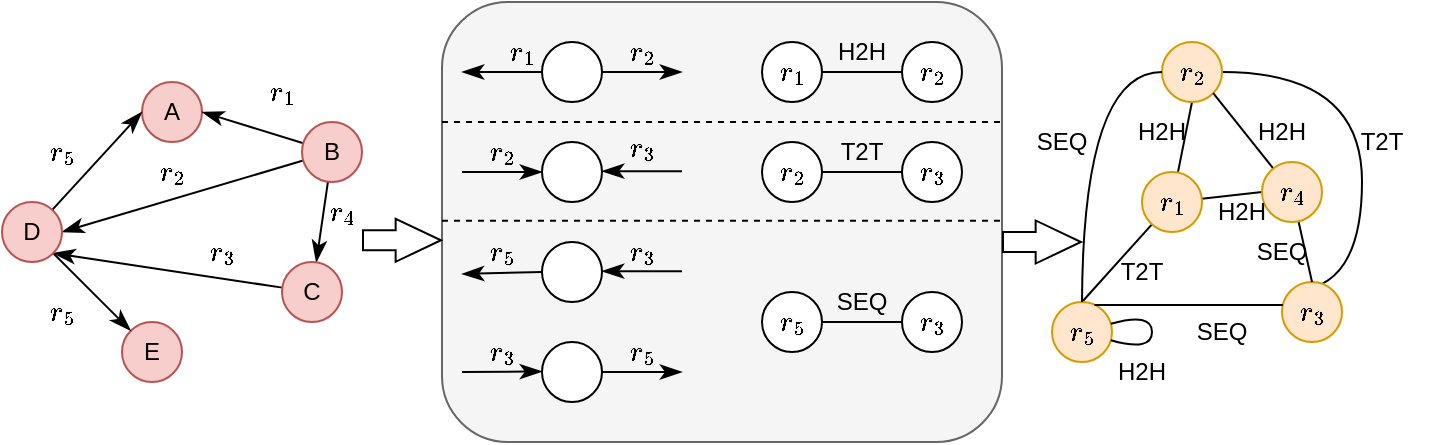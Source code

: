 <mxfile version="26.2.4">
  <diagram name="第 1 页" id="AyyLHQCJ35BeyhHwehsR">
    <mxGraphModel dx="1379" dy="1456" grid="1" gridSize="10" guides="1" tooltips="1" connect="1" arrows="1" fold="1" page="0" pageScale="1" pageWidth="827" pageHeight="1169" math="1" shadow="0">
      <root>
        <mxCell id="0" />
        <mxCell id="1" parent="0" />
        <mxCell id="AXdwlv0kfo9XUWebcFwi-90" value="" style="rounded=1;whiteSpace=wrap;html=1;fontFamily=Helvetica;fontSize=12;fontColor=#333333;labelBackgroundColor=default;fillColor=#f5f5f5;strokeColor=#666666;" vertex="1" parent="1">
          <mxGeometry x="120" y="-740" width="280" height="220" as="geometry" />
        </mxCell>
        <mxCell id="AXdwlv0kfo9XUWebcFwi-1" value="A" style="ellipse;whiteSpace=wrap;html=1;aspect=fixed;fillColor=#f8cecc;strokeColor=#b85450;" vertex="1" parent="1">
          <mxGeometry x="-30" y="-700" width="30" height="30" as="geometry" />
        </mxCell>
        <mxCell id="AXdwlv0kfo9XUWebcFwi-6" style="edgeStyle=none;curved=1;rounded=0;orthogonalLoop=1;jettySize=auto;html=1;entryX=1;entryY=0.5;entryDx=0;entryDy=0;fontSize=12;startSize=8;endSize=8;endArrow=classicThin;endFill=1;" edge="1" parent="1" source="AXdwlv0kfo9XUWebcFwi-2" target="AXdwlv0kfo9XUWebcFwi-1">
          <mxGeometry relative="1" as="geometry" />
        </mxCell>
        <mxCell id="AXdwlv0kfo9XUWebcFwi-8" style="edgeStyle=none;shape=connector;curved=1;rounded=0;orthogonalLoop=1;jettySize=auto;html=1;entryX=1;entryY=0.5;entryDx=0;entryDy=0;strokeColor=default;align=center;verticalAlign=middle;fontFamily=Helvetica;fontSize=12;fontColor=default;labelBackgroundColor=default;startSize=8;endArrow=classicThin;endFill=1;endSize=8;" edge="1" parent="1" source="AXdwlv0kfo9XUWebcFwi-2" target="AXdwlv0kfo9XUWebcFwi-5">
          <mxGeometry relative="1" as="geometry" />
        </mxCell>
        <mxCell id="AXdwlv0kfo9XUWebcFwi-10" style="edgeStyle=none;shape=connector;curved=1;rounded=0;orthogonalLoop=1;jettySize=auto;html=1;strokeColor=default;align=center;verticalAlign=middle;fontFamily=Helvetica;fontSize=12;fontColor=default;labelBackgroundColor=default;startSize=8;endArrow=classicThin;endFill=1;endSize=8;" edge="1" parent="1" source="AXdwlv0kfo9XUWebcFwi-2" target="AXdwlv0kfo9XUWebcFwi-3">
          <mxGeometry relative="1" as="geometry" />
        </mxCell>
        <mxCell id="AXdwlv0kfo9XUWebcFwi-2" value="B" style="ellipse;whiteSpace=wrap;html=1;aspect=fixed;fillColor=#f8cecc;strokeColor=#b85450;" vertex="1" parent="1">
          <mxGeometry x="50" y="-680" width="30" height="30" as="geometry" />
        </mxCell>
        <mxCell id="AXdwlv0kfo9XUWebcFwi-9" style="edgeStyle=none;shape=connector;curved=1;rounded=0;orthogonalLoop=1;jettySize=auto;html=1;entryX=1;entryY=1;entryDx=0;entryDy=0;strokeColor=default;align=center;verticalAlign=middle;fontFamily=Helvetica;fontSize=12;fontColor=default;labelBackgroundColor=default;startSize=8;endArrow=classicThin;endFill=1;endSize=8;" edge="1" parent="1" source="AXdwlv0kfo9XUWebcFwi-3" target="AXdwlv0kfo9XUWebcFwi-5">
          <mxGeometry relative="1" as="geometry" />
        </mxCell>
        <mxCell id="AXdwlv0kfo9XUWebcFwi-3" value="C" style="ellipse;whiteSpace=wrap;html=1;aspect=fixed;fillColor=#f8cecc;strokeColor=#b85450;" vertex="1" parent="1">
          <mxGeometry x="40" y="-610" width="30" height="30" as="geometry" />
        </mxCell>
        <mxCell id="AXdwlv0kfo9XUWebcFwi-4" value="E" style="ellipse;whiteSpace=wrap;html=1;aspect=fixed;fillColor=#f8cecc;strokeColor=#b85450;" vertex="1" parent="1">
          <mxGeometry x="-40" y="-580" width="30" height="30" as="geometry" />
        </mxCell>
        <mxCell id="AXdwlv0kfo9XUWebcFwi-7" style="edgeStyle=none;shape=connector;curved=1;rounded=0;orthogonalLoop=1;jettySize=auto;html=1;entryX=0;entryY=0.5;entryDx=0;entryDy=0;strokeColor=default;align=center;verticalAlign=middle;fontFamily=Helvetica;fontSize=12;fontColor=default;labelBackgroundColor=default;startSize=8;endArrow=classicThin;endFill=1;endSize=8;" edge="1" parent="1" source="AXdwlv0kfo9XUWebcFwi-5" target="AXdwlv0kfo9XUWebcFwi-1">
          <mxGeometry relative="1" as="geometry" />
        </mxCell>
        <mxCell id="AXdwlv0kfo9XUWebcFwi-11" style="edgeStyle=none;shape=connector;curved=1;rounded=0;orthogonalLoop=1;jettySize=auto;html=1;entryX=0;entryY=0;entryDx=0;entryDy=0;strokeColor=default;align=center;verticalAlign=middle;fontFamily=Helvetica;fontSize=12;fontColor=default;labelBackgroundColor=default;startSize=8;endArrow=classicThin;endFill=1;endSize=8;" edge="1" parent="1" source="AXdwlv0kfo9XUWebcFwi-5" target="AXdwlv0kfo9XUWebcFwi-4">
          <mxGeometry relative="1" as="geometry" />
        </mxCell>
        <mxCell id="AXdwlv0kfo9XUWebcFwi-5" value="D" style="ellipse;whiteSpace=wrap;html=1;aspect=fixed;fillColor=#f8cecc;strokeColor=#b85450;" vertex="1" parent="1">
          <mxGeometry x="-100" y="-640" width="30" height="30" as="geometry" />
        </mxCell>
        <mxCell id="AXdwlv0kfo9XUWebcFwi-13" value="$$r_1$$" style="text;html=1;align=center;verticalAlign=middle;whiteSpace=wrap;rounded=0;fontFamily=Helvetica;fontSize=12;fontColor=default;labelBackgroundColor=none;" vertex="1" parent="1">
          <mxGeometry x="10" y="-710" width="60" height="30" as="geometry" />
        </mxCell>
        <mxCell id="AXdwlv0kfo9XUWebcFwi-14" value="$$r_2$$" style="text;html=1;align=center;verticalAlign=middle;whiteSpace=wrap;rounded=0;fontFamily=Helvetica;fontSize=12;fontColor=default;labelBackgroundColor=none;" vertex="1" parent="1">
          <mxGeometry x="-45" y="-670" width="60" height="30" as="geometry" />
        </mxCell>
        <mxCell id="AXdwlv0kfo9XUWebcFwi-15" value="$$r_3$$" style="text;html=1;align=center;verticalAlign=middle;whiteSpace=wrap;rounded=0;fontFamily=Helvetica;fontSize=12;fontColor=default;labelBackgroundColor=none;" vertex="1" parent="1">
          <mxGeometry x="-20" y="-630" width="60" height="30" as="geometry" />
        </mxCell>
        <mxCell id="AXdwlv0kfo9XUWebcFwi-16" value="$$r_5$$" style="text;html=1;align=center;verticalAlign=middle;whiteSpace=wrap;rounded=0;fontFamily=Helvetica;fontSize=12;fontColor=default;labelBackgroundColor=none;" vertex="1" parent="1">
          <mxGeometry x="-100" y="-680" width="60" height="30" as="geometry" />
        </mxCell>
        <mxCell id="AXdwlv0kfo9XUWebcFwi-17" value="$$r_5$$" style="text;html=1;align=center;verticalAlign=middle;whiteSpace=wrap;rounded=0;fontFamily=Helvetica;fontSize=12;fontColor=default;labelBackgroundColor=none;" vertex="1" parent="1">
          <mxGeometry x="-100" y="-600" width="60" height="30" as="geometry" />
        </mxCell>
        <mxCell id="AXdwlv0kfo9XUWebcFwi-19" style="edgeStyle=none;shape=connector;curved=1;rounded=0;orthogonalLoop=1;jettySize=auto;html=1;strokeColor=default;align=center;verticalAlign=middle;fontFamily=Helvetica;fontSize=12;fontColor=default;labelBackgroundColor=default;startSize=8;endArrow=classicThin;endFill=1;endSize=8;" edge="1" parent="1" source="AXdwlv0kfo9XUWebcFwi-18">
          <mxGeometry relative="1" as="geometry">
            <mxPoint x="130" y="-705" as="targetPoint" />
          </mxGeometry>
        </mxCell>
        <mxCell id="AXdwlv0kfo9XUWebcFwi-20" style="edgeStyle=none;shape=connector;curved=1;rounded=0;orthogonalLoop=1;jettySize=auto;html=1;strokeColor=default;align=center;verticalAlign=middle;fontFamily=Helvetica;fontSize=12;fontColor=default;labelBackgroundColor=default;startSize=8;endArrow=classicThin;endFill=1;endSize=8;" edge="1" parent="1" source="AXdwlv0kfo9XUWebcFwi-18">
          <mxGeometry relative="1" as="geometry">
            <mxPoint x="240" y="-705" as="targetPoint" />
          </mxGeometry>
        </mxCell>
        <mxCell id="AXdwlv0kfo9XUWebcFwi-18" value="" style="ellipse;whiteSpace=wrap;html=1;aspect=fixed;fontFamily=Helvetica;fontSize=12;fontColor=default;labelBackgroundColor=default;" vertex="1" parent="1">
          <mxGeometry x="170" y="-720" width="30" height="30" as="geometry" />
        </mxCell>
        <mxCell id="AXdwlv0kfo9XUWebcFwi-21" value="$$r_1$$" style="text;html=1;align=center;verticalAlign=middle;whiteSpace=wrap;rounded=0;fontFamily=Helvetica;fontSize=12;fontColor=default;labelBackgroundColor=none;" vertex="1" parent="1">
          <mxGeometry x="130" y="-730" width="60" height="30" as="geometry" />
        </mxCell>
        <mxCell id="AXdwlv0kfo9XUWebcFwi-22" value="$$r_2$$" style="text;html=1;align=center;verticalAlign=middle;whiteSpace=wrap;rounded=0;fontFamily=Helvetica;fontSize=12;fontColor=default;labelBackgroundColor=none;" vertex="1" parent="1">
          <mxGeometry x="190" y="-730" width="60" height="30" as="geometry" />
        </mxCell>
        <mxCell id="AXdwlv0kfo9XUWebcFwi-24" style="edgeStyle=none;shape=connector;curved=1;rounded=0;orthogonalLoop=1;jettySize=auto;html=1;strokeColor=default;align=center;verticalAlign=middle;fontFamily=Helvetica;fontSize=12;fontColor=default;labelBackgroundColor=default;startSize=8;endArrow=classicThin;endFill=1;endSize=8;" edge="1" parent="1">
          <mxGeometry relative="1" as="geometry">
            <mxPoint x="200" y="-655.43" as="targetPoint" />
            <mxPoint x="240" y="-655.43" as="sourcePoint" />
          </mxGeometry>
        </mxCell>
        <mxCell id="AXdwlv0kfo9XUWebcFwi-25" value="" style="ellipse;whiteSpace=wrap;html=1;aspect=fixed;fontFamily=Helvetica;fontSize=12;fontColor=default;labelBackgroundColor=default;" vertex="1" parent="1">
          <mxGeometry x="170" y="-670" width="30" height="30" as="geometry" />
        </mxCell>
        <mxCell id="AXdwlv0kfo9XUWebcFwi-26" value="$$r_2$$" style="text;html=1;align=center;verticalAlign=middle;whiteSpace=wrap;rounded=0;fontFamily=Helvetica;fontSize=12;fontColor=default;labelBackgroundColor=none;" vertex="1" parent="1">
          <mxGeometry x="120" y="-680" width="60" height="30" as="geometry" />
        </mxCell>
        <mxCell id="AXdwlv0kfo9XUWebcFwi-27" value="$$r_3$$" style="text;html=1;align=center;verticalAlign=middle;whiteSpace=wrap;rounded=0;fontFamily=Helvetica;fontSize=12;fontColor=default;labelBackgroundColor=none;" vertex="1" parent="1">
          <mxGeometry x="190" y="-680" width="60" height="25" as="geometry" />
        </mxCell>
        <mxCell id="AXdwlv0kfo9XUWebcFwi-28" style="edgeStyle=none;shape=connector;curved=1;rounded=0;orthogonalLoop=1;jettySize=auto;html=1;strokeColor=default;align=center;verticalAlign=middle;fontFamily=Helvetica;fontSize=12;fontColor=default;labelBackgroundColor=default;startSize=8;endArrow=classicThin;endFill=1;endSize=8;entryX=0;entryY=0.5;entryDx=0;entryDy=0;" edge="1" parent="1" target="AXdwlv0kfo9XUWebcFwi-25">
          <mxGeometry relative="1" as="geometry">
            <mxPoint x="80" y="-620" as="targetPoint" />
            <mxPoint x="130" y="-655" as="sourcePoint" />
          </mxGeometry>
        </mxCell>
        <mxCell id="AXdwlv0kfo9XUWebcFwi-29" style="edgeStyle=none;shape=connector;curved=1;rounded=0;orthogonalLoop=1;jettySize=auto;html=1;strokeColor=default;align=center;verticalAlign=middle;fontFamily=Helvetica;fontSize=12;fontColor=default;labelBackgroundColor=default;startSize=8;endArrow=classicThin;endFill=1;endSize=8;" edge="1" parent="1">
          <mxGeometry relative="1" as="geometry">
            <mxPoint x="200" y="-605.43" as="targetPoint" />
            <mxPoint x="240" y="-605.43" as="sourcePoint" />
          </mxGeometry>
        </mxCell>
        <mxCell id="AXdwlv0kfo9XUWebcFwi-30" value="" style="ellipse;whiteSpace=wrap;html=1;aspect=fixed;fontFamily=Helvetica;fontSize=12;fontColor=default;labelBackgroundColor=default;" vertex="1" parent="1">
          <mxGeometry x="170" y="-620" width="30" height="30" as="geometry" />
        </mxCell>
        <mxCell id="AXdwlv0kfo9XUWebcFwi-31" value="$$r_5$$" style="text;html=1;align=center;verticalAlign=middle;whiteSpace=wrap;rounded=0;fontFamily=Helvetica;fontSize=12;fontColor=default;labelBackgroundColor=none;" vertex="1" parent="1">
          <mxGeometry x="120" y="-630" width="60" height="30" as="geometry" />
        </mxCell>
        <mxCell id="AXdwlv0kfo9XUWebcFwi-32" value="$$r_3$$" style="text;html=1;align=center;verticalAlign=middle;whiteSpace=wrap;rounded=0;fontFamily=Helvetica;fontSize=12;fontColor=default;labelBackgroundColor=none;" vertex="1" parent="1">
          <mxGeometry x="190" y="-630" width="60" height="30" as="geometry" />
        </mxCell>
        <mxCell id="AXdwlv0kfo9XUWebcFwi-33" style="edgeStyle=none;shape=connector;curved=1;rounded=0;orthogonalLoop=1;jettySize=auto;html=1;strokeColor=default;align=center;verticalAlign=middle;fontFamily=Helvetica;fontSize=12;fontColor=default;labelBackgroundColor=default;startSize=8;endArrow=classicThin;endFill=1;endSize=8;exitX=0;exitY=0.5;exitDx=0;exitDy=0;" edge="1" parent="1" source="AXdwlv0kfo9XUWebcFwi-30">
          <mxGeometry relative="1" as="geometry">
            <mxPoint x="130" y="-604" as="targetPoint" />
            <mxPoint x="180" y="-580" as="sourcePoint" />
          </mxGeometry>
        </mxCell>
        <mxCell id="AXdwlv0kfo9XUWebcFwi-34" style="edgeStyle=none;shape=connector;curved=1;rounded=0;orthogonalLoop=1;jettySize=auto;html=1;strokeColor=default;align=center;verticalAlign=middle;fontFamily=Helvetica;fontSize=12;fontColor=default;labelBackgroundColor=default;startSize=8;endArrow=classicThin;endFill=1;endSize=8;exitX=1;exitY=0.5;exitDx=0;exitDy=0;" edge="1" parent="1" source="AXdwlv0kfo9XUWebcFwi-35">
          <mxGeometry relative="1" as="geometry">
            <mxPoint x="240" y="-555" as="targetPoint" />
            <mxPoint x="300" y="-555.43" as="sourcePoint" />
          </mxGeometry>
        </mxCell>
        <mxCell id="AXdwlv0kfo9XUWebcFwi-35" value="" style="ellipse;whiteSpace=wrap;html=1;aspect=fixed;fontFamily=Helvetica;fontSize=12;fontColor=default;labelBackgroundColor=default;" vertex="1" parent="1">
          <mxGeometry x="170" y="-570" width="30" height="30" as="geometry" />
        </mxCell>
        <mxCell id="AXdwlv0kfo9XUWebcFwi-36" value="$$r_3$$" style="text;html=1;align=center;verticalAlign=middle;whiteSpace=wrap;rounded=0;fontFamily=Helvetica;fontSize=12;fontColor=default;labelBackgroundColor=none;" vertex="1" parent="1">
          <mxGeometry x="120" y="-580" width="60" height="30" as="geometry" />
        </mxCell>
        <mxCell id="AXdwlv0kfo9XUWebcFwi-37" value="$$r_5$$" style="text;html=1;align=center;verticalAlign=middle;whiteSpace=wrap;rounded=0;fontFamily=Helvetica;fontSize=12;fontColor=default;labelBackgroundColor=none;" vertex="1" parent="1">
          <mxGeometry x="190" y="-580" width="60" height="30" as="geometry" />
        </mxCell>
        <mxCell id="AXdwlv0kfo9XUWebcFwi-38" style="edgeStyle=none;shape=connector;curved=1;rounded=0;orthogonalLoop=1;jettySize=auto;html=1;strokeColor=default;align=center;verticalAlign=middle;fontFamily=Helvetica;fontSize=12;fontColor=default;labelBackgroundColor=default;startSize=8;endArrow=classicThin;endFill=1;endSize=8;entryX=0.042;entryY=0.862;entryDx=0;entryDy=0;entryPerimeter=0;" edge="1" parent="1">
          <mxGeometry relative="1" as="geometry">
            <mxPoint x="170.0" y="-555.24" as="targetPoint" />
            <mxPoint x="130" y="-555" as="sourcePoint" />
          </mxGeometry>
        </mxCell>
        <mxCell id="AXdwlv0kfo9XUWebcFwi-39" value="$$r_4$$" style="text;html=1;align=center;verticalAlign=middle;whiteSpace=wrap;rounded=0;fontFamily=Helvetica;fontSize=12;fontColor=default;labelBackgroundColor=none;" vertex="1" parent="1">
          <mxGeometry x="40" y="-650" width="60" height="30" as="geometry" />
        </mxCell>
        <mxCell id="AXdwlv0kfo9XUWebcFwi-50" style="edgeStyle=none;shape=connector;curved=1;rounded=0;orthogonalLoop=1;jettySize=auto;html=1;entryX=0;entryY=0.5;entryDx=0;entryDy=0;strokeColor=default;align=center;verticalAlign=middle;fontFamily=Helvetica;fontSize=12;fontColor=default;labelBackgroundColor=default;startSize=8;endArrow=none;endFill=1;endSize=8;startFill=0;" edge="1" parent="1" source="AXdwlv0kfo9XUWebcFwi-41" target="AXdwlv0kfo9XUWebcFwi-43">
          <mxGeometry relative="1" as="geometry" />
        </mxCell>
        <mxCell id="AXdwlv0kfo9XUWebcFwi-41" value="&lt;span&gt;$$r_1$$&lt;/span&gt;" style="ellipse;whiteSpace=wrap;html=1;aspect=fixed;fontFamily=Helvetica;fontSize=12;fontColor=default;labelBackgroundColor=none;" vertex="1" parent="1">
          <mxGeometry x="280" y="-720" width="30" height="30" as="geometry" />
        </mxCell>
        <mxCell id="AXdwlv0kfo9XUWebcFwi-43" value="&lt;span&gt;$$r_2$$&lt;/span&gt;" style="ellipse;whiteSpace=wrap;html=1;aspect=fixed;fontFamily=Helvetica;fontSize=12;fontColor=default;labelBackgroundColor=none;" vertex="1" parent="1">
          <mxGeometry x="350" y="-720" width="30" height="30" as="geometry" />
        </mxCell>
        <mxCell id="AXdwlv0kfo9XUWebcFwi-51" style="edgeStyle=none;shape=connector;curved=1;rounded=0;orthogonalLoop=1;jettySize=auto;html=1;entryX=0;entryY=0.5;entryDx=0;entryDy=0;strokeColor=default;align=center;verticalAlign=middle;fontFamily=Helvetica;fontSize=12;fontColor=default;labelBackgroundColor=default;startSize=8;endArrow=none;endFill=1;endSize=8;startFill=0;" edge="1" parent="1" source="AXdwlv0kfo9XUWebcFwi-44" target="AXdwlv0kfo9XUWebcFwi-45">
          <mxGeometry relative="1" as="geometry" />
        </mxCell>
        <mxCell id="AXdwlv0kfo9XUWebcFwi-44" value="&lt;span&gt;$$r_2$$&lt;/span&gt;" style="ellipse;whiteSpace=wrap;html=1;aspect=fixed;fontFamily=Helvetica;fontSize=12;fontColor=default;labelBackgroundColor=none;" vertex="1" parent="1">
          <mxGeometry x="280" y="-670" width="30" height="30" as="geometry" />
        </mxCell>
        <mxCell id="AXdwlv0kfo9XUWebcFwi-45" value="&lt;span&gt;$$r_3$$&lt;/span&gt;" style="ellipse;whiteSpace=wrap;html=1;aspect=fixed;fontFamily=Helvetica;fontSize=12;fontColor=default;labelBackgroundColor=none;" vertex="1" parent="1">
          <mxGeometry x="350" y="-670" width="30" height="30" as="geometry" />
        </mxCell>
        <mxCell id="AXdwlv0kfo9XUWebcFwi-52" style="edgeStyle=none;shape=connector;curved=1;rounded=0;orthogonalLoop=1;jettySize=auto;html=1;strokeColor=default;align=center;verticalAlign=middle;fontFamily=Helvetica;fontSize=12;fontColor=default;labelBackgroundColor=default;startSize=8;endArrow=none;endFill=1;endSize=8;startFill=0;" edge="1" parent="1" source="AXdwlv0kfo9XUWebcFwi-46" target="AXdwlv0kfo9XUWebcFwi-47">
          <mxGeometry relative="1" as="geometry" />
        </mxCell>
        <mxCell id="AXdwlv0kfo9XUWebcFwi-46" value="&lt;span&gt;$$r_5$$&lt;/span&gt;" style="ellipse;whiteSpace=wrap;html=1;aspect=fixed;fontFamily=Helvetica;fontSize=12;fontColor=default;labelBackgroundColor=none;" vertex="1" parent="1">
          <mxGeometry x="280" y="-595" width="30" height="30" as="geometry" />
        </mxCell>
        <mxCell id="AXdwlv0kfo9XUWebcFwi-47" value="&lt;span&gt;$$r_3$$&lt;/span&gt;" style="ellipse;whiteSpace=wrap;html=1;aspect=fixed;fontFamily=Helvetica;fontSize=12;fontColor=default;labelBackgroundColor=none;" vertex="1" parent="1">
          <mxGeometry x="350" y="-595" width="30" height="30" as="geometry" />
        </mxCell>
        <mxCell id="AXdwlv0kfo9XUWebcFwi-54" value="H2H" style="text;html=1;align=center;verticalAlign=middle;whiteSpace=wrap;rounded=0;fontFamily=Helvetica;fontSize=12;fontColor=default;labelBackgroundColor=none;" vertex="1" parent="1">
          <mxGeometry x="300" y="-730" width="60" height="30" as="geometry" />
        </mxCell>
        <mxCell id="AXdwlv0kfo9XUWebcFwi-55" value="T2T" style="text;html=1;align=center;verticalAlign=middle;whiteSpace=wrap;rounded=0;fontFamily=Helvetica;fontSize=12;fontColor=default;labelBackgroundColor=none;" vertex="1" parent="1">
          <mxGeometry x="300" y="-680" width="60" height="30" as="geometry" />
        </mxCell>
        <mxCell id="AXdwlv0kfo9XUWebcFwi-56" value="SEQ" style="text;html=1;align=center;verticalAlign=middle;whiteSpace=wrap;rounded=0;fontFamily=Helvetica;fontSize=12;fontColor=default;labelBackgroundColor=none;" vertex="1" parent="1">
          <mxGeometry x="300" y="-605" width="60" height="30" as="geometry" />
        </mxCell>
        <mxCell id="AXdwlv0kfo9XUWebcFwi-83" style="shape=connector;rounded=0;orthogonalLoop=1;jettySize=auto;html=1;strokeColor=default;align=center;verticalAlign=middle;fontFamily=Helvetica;fontSize=12;fontColor=default;labelBackgroundColor=default;startFill=0;startSize=8;endArrow=none;endFill=1;endSize=8;" edge="1" parent="1" source="AXdwlv0kfo9XUWebcFwi-58">
          <mxGeometry relative="1" as="geometry">
            <mxPoint x="440" y="-590" as="targetPoint" />
          </mxGeometry>
        </mxCell>
        <mxCell id="AXdwlv0kfo9XUWebcFwi-84" style="shape=connector;rounded=0;orthogonalLoop=1;jettySize=auto;html=1;entryX=0.5;entryY=1;entryDx=0;entryDy=0;strokeColor=default;align=center;verticalAlign=middle;fontFamily=Helvetica;fontSize=12;fontColor=default;labelBackgroundColor=default;startFill=0;startSize=8;endArrow=none;endFill=1;endSize=8;" edge="1" parent="1" source="AXdwlv0kfo9XUWebcFwi-58" target="AXdwlv0kfo9XUWebcFwi-59">
          <mxGeometry relative="1" as="geometry" />
        </mxCell>
        <mxCell id="AXdwlv0kfo9XUWebcFwi-85" style="shape=connector;rounded=0;orthogonalLoop=1;jettySize=auto;html=1;entryX=0;entryY=0.5;entryDx=0;entryDy=0;strokeColor=default;align=center;verticalAlign=middle;fontFamily=Helvetica;fontSize=12;fontColor=default;labelBackgroundColor=default;startFill=0;startSize=8;endArrow=none;endFill=1;endSize=8;" edge="1" parent="1" source="AXdwlv0kfo9XUWebcFwi-58" target="AXdwlv0kfo9XUWebcFwi-62">
          <mxGeometry relative="1" as="geometry" />
        </mxCell>
        <mxCell id="AXdwlv0kfo9XUWebcFwi-58" value="&lt;span&gt;$$r_1$$&lt;/span&gt;" style="ellipse;whiteSpace=wrap;html=1;aspect=fixed;fontFamily=Helvetica;fontSize=12;labelBackgroundColor=none;fillColor=#ffe6cc;strokeColor=#d79b00;" vertex="1" parent="1">
          <mxGeometry x="470" y="-655" width="30" height="30" as="geometry" />
        </mxCell>
        <mxCell id="AXdwlv0kfo9XUWebcFwi-67" style="edgeStyle=orthogonalEdgeStyle;shape=connector;curved=1;rounded=0;orthogonalLoop=1;jettySize=auto;html=1;entryX=0;entryY=0;entryDx=0;entryDy=0;strokeColor=default;align=center;verticalAlign=middle;fontFamily=Helvetica;fontSize=12;fontColor=default;labelBackgroundColor=default;startFill=0;startSize=8;endArrow=none;endFill=1;endSize=8;" edge="1" parent="1" source="AXdwlv0kfo9XUWebcFwi-59" target="AXdwlv0kfo9XUWebcFwi-60">
          <mxGeometry relative="1" as="geometry">
            <Array as="points">
              <mxPoint x="580" y="-705" />
              <mxPoint x="580" y="-596" />
            </Array>
          </mxGeometry>
        </mxCell>
        <mxCell id="AXdwlv0kfo9XUWebcFwi-59" value="&lt;span&gt;$$r_2$$&lt;/span&gt;" style="ellipse;whiteSpace=wrap;html=1;aspect=fixed;fontFamily=Helvetica;fontSize=12;labelBackgroundColor=none;fillColor=#ffe6cc;strokeColor=#d79b00;" vertex="1" parent="1">
          <mxGeometry x="480" y="-720" width="30" height="30" as="geometry" />
        </mxCell>
        <mxCell id="AXdwlv0kfo9XUWebcFwi-60" value="&lt;span&gt;$$r_3$$&lt;/span&gt;" style="ellipse;whiteSpace=wrap;html=1;aspect=fixed;fontFamily=Helvetica;fontSize=12;labelBackgroundColor=none;fillColor=#ffe6cc;strokeColor=#d79b00;" vertex="1" parent="1">
          <mxGeometry x="540" y="-600" width="30" height="30" as="geometry" />
        </mxCell>
        <mxCell id="AXdwlv0kfo9XUWebcFwi-73" style="edgeStyle=orthogonalEdgeStyle;shape=connector;curved=1;rounded=0;orthogonalLoop=1;jettySize=auto;html=1;strokeColor=default;align=center;verticalAlign=middle;fontFamily=Helvetica;fontSize=12;fontColor=default;labelBackgroundColor=default;startFill=0;startSize=8;endArrow=none;endFill=1;endSize=8;entryX=0.5;entryY=1;entryDx=0;entryDy=0;exitX=1;exitY=0.5;exitDx=0;exitDy=0;" edge="1" parent="1" source="AXdwlv0kfo9XUWebcFwi-61" target="AXdwlv0kfo9XUWebcFwi-61">
          <mxGeometry relative="1" as="geometry">
            <mxPoint x="500" y="-530" as="targetPoint" />
          </mxGeometry>
        </mxCell>
        <mxCell id="AXdwlv0kfo9XUWebcFwi-61" value="&lt;span&gt;$$r_5$$&lt;/span&gt;" style="ellipse;whiteSpace=wrap;html=1;aspect=fixed;fontFamily=Helvetica;fontSize=12;labelBackgroundColor=none;fillColor=#ffe6cc;strokeColor=#d79b00;" vertex="1" parent="1">
          <mxGeometry x="425" y="-590" width="30" height="30" as="geometry" />
        </mxCell>
        <mxCell id="AXdwlv0kfo9XUWebcFwi-86" style="edgeStyle=none;shape=connector;rounded=0;orthogonalLoop=1;jettySize=auto;html=1;entryX=1;entryY=1;entryDx=0;entryDy=0;strokeColor=default;align=center;verticalAlign=middle;fontFamily=Helvetica;fontSize=12;fontColor=default;labelBackgroundColor=default;startFill=0;startSize=8;endArrow=none;endFill=1;endSize=8;" edge="1" parent="1" source="AXdwlv0kfo9XUWebcFwi-62" target="AXdwlv0kfo9XUWebcFwi-59">
          <mxGeometry relative="1" as="geometry" />
        </mxCell>
        <mxCell id="AXdwlv0kfo9XUWebcFwi-87" style="edgeStyle=none;shape=connector;rounded=0;orthogonalLoop=1;jettySize=auto;html=1;entryX=0.5;entryY=0;entryDx=0;entryDy=0;strokeColor=default;align=center;verticalAlign=middle;fontFamily=Helvetica;fontSize=12;fontColor=default;labelBackgroundColor=default;startFill=0;startSize=8;endArrow=none;endFill=1;endSize=8;" edge="1" parent="1" source="AXdwlv0kfo9XUWebcFwi-62" target="AXdwlv0kfo9XUWebcFwi-60">
          <mxGeometry relative="1" as="geometry" />
        </mxCell>
        <mxCell id="AXdwlv0kfo9XUWebcFwi-62" value="&lt;span&gt;$$r_4$$&lt;/span&gt;" style="ellipse;whiteSpace=wrap;html=1;aspect=fixed;fontFamily=Helvetica;fontSize=12;labelBackgroundColor=none;fillColor=#ffe6cc;strokeColor=#d79b00;" vertex="1" parent="1">
          <mxGeometry x="530" y="-660" width="30" height="30" as="geometry" />
        </mxCell>
        <mxCell id="AXdwlv0kfo9XUWebcFwi-66" value="SEQ" style="text;html=1;align=center;verticalAlign=middle;whiteSpace=wrap;rounded=0;fontFamily=Helvetica;fontSize=12;fontColor=default;labelBackgroundColor=none;" vertex="1" parent="1">
          <mxGeometry x="510" y="-630" width="60" height="30" as="geometry" />
        </mxCell>
        <mxCell id="AXdwlv0kfo9XUWebcFwi-68" value="T2T" style="text;html=1;align=center;verticalAlign=middle;whiteSpace=wrap;rounded=0;fontFamily=Helvetica;fontSize=12;fontColor=default;labelBackgroundColor=none;" vertex="1" parent="1">
          <mxGeometry x="440" y="-620" width="60" height="30" as="geometry" />
        </mxCell>
        <mxCell id="AXdwlv0kfo9XUWebcFwi-70" value="SEQ" style="text;html=1;align=center;verticalAlign=middle;whiteSpace=wrap;rounded=0;fontFamily=Helvetica;fontSize=12;fontColor=default;labelBackgroundColor=none;" vertex="1" parent="1">
          <mxGeometry x="480" y="-590" width="60" height="30" as="geometry" />
        </mxCell>
        <mxCell id="AXdwlv0kfo9XUWebcFwi-71" style="edgeStyle=orthogonalEdgeStyle;shape=connector;curved=1;rounded=0;orthogonalLoop=1;jettySize=auto;html=1;strokeColor=default;align=center;verticalAlign=middle;fontFamily=Helvetica;fontSize=12;fontColor=default;labelBackgroundColor=default;startFill=0;startSize=8;endArrow=none;endFill=1;endSize=8;" edge="1" parent="1" source="AXdwlv0kfo9XUWebcFwi-59">
          <mxGeometry relative="1" as="geometry">
            <mxPoint x="440" y="-590" as="targetPoint" />
          </mxGeometry>
        </mxCell>
        <mxCell id="AXdwlv0kfo9XUWebcFwi-72" value="SEQ" style="text;html=1;align=center;verticalAlign=middle;whiteSpace=wrap;rounded=0;fontFamily=Helvetica;fontSize=12;fontColor=default;labelBackgroundColor=none;" vertex="1" parent="1">
          <mxGeometry x="400" y="-685" width="60" height="30" as="geometry" />
        </mxCell>
        <mxCell id="AXdwlv0kfo9XUWebcFwi-74" style="edgeStyle=none;shape=connector;curved=1;rounded=0;orthogonalLoop=1;jettySize=auto;html=1;strokeColor=default;align=center;verticalAlign=middle;fontFamily=Helvetica;fontSize=12;fontColor=default;labelBackgroundColor=default;startFill=0;startSize=8;endArrow=none;endFill=1;endSize=8;" edge="1" parent="1" source="AXdwlv0kfo9XUWebcFwi-61" target="AXdwlv0kfo9XUWebcFwi-61">
          <mxGeometry relative="1" as="geometry" />
        </mxCell>
        <mxCell id="AXdwlv0kfo9XUWebcFwi-75" value="H2H" style="text;html=1;align=center;verticalAlign=middle;whiteSpace=wrap;rounded=0;fontFamily=Helvetica;fontSize=12;fontColor=default;labelBackgroundColor=none;" vertex="1" parent="1">
          <mxGeometry x="440" y="-570" width="60" height="30" as="geometry" />
        </mxCell>
        <mxCell id="AXdwlv0kfo9XUWebcFwi-76" style="edgeStyle=orthogonalEdgeStyle;shape=connector;curved=1;rounded=0;orthogonalLoop=1;jettySize=auto;html=1;entryX=0.707;entryY=0.048;entryDx=0;entryDy=0;entryPerimeter=0;strokeColor=default;align=center;verticalAlign=middle;fontFamily=Helvetica;fontSize=12;fontColor=default;labelBackgroundColor=default;startFill=0;startSize=8;endArrow=none;endFill=1;endSize=8;" edge="1" parent="1" source="AXdwlv0kfo9XUWebcFwi-60" target="AXdwlv0kfo9XUWebcFwi-61">
          <mxGeometry relative="1" as="geometry">
            <Array as="points">
              <mxPoint x="570" y="-589" />
            </Array>
          </mxGeometry>
        </mxCell>
        <mxCell id="AXdwlv0kfo9XUWebcFwi-78" value="H2H" style="text;html=1;align=center;verticalAlign=middle;whiteSpace=wrap;rounded=0;fontFamily=Helvetica;fontSize=12;fontColor=default;labelBackgroundColor=none;" vertex="1" parent="1">
          <mxGeometry x="450" y="-690" width="60" height="30" as="geometry" />
        </mxCell>
        <mxCell id="AXdwlv0kfo9XUWebcFwi-80" value="T2T" style="text;html=1;align=center;verticalAlign=middle;whiteSpace=wrap;rounded=0;fontFamily=Helvetica;fontSize=12;fontColor=default;labelBackgroundColor=none;" vertex="1" parent="1">
          <mxGeometry x="560" y="-685" width="60" height="30" as="geometry" />
        </mxCell>
        <mxCell id="AXdwlv0kfo9XUWebcFwi-88" value="H2H" style="text;html=1;align=center;verticalAlign=middle;whiteSpace=wrap;rounded=0;fontFamily=Helvetica;fontSize=12;fontColor=default;labelBackgroundColor=none;" vertex="1" parent="1">
          <mxGeometry x="510" y="-690" width="60" height="30" as="geometry" />
        </mxCell>
        <mxCell id="AXdwlv0kfo9XUWebcFwi-89" value="H2H" style="text;html=1;align=center;verticalAlign=middle;whiteSpace=wrap;rounded=0;fontFamily=Helvetica;fontSize=12;fontColor=default;labelBackgroundColor=none;" vertex="1" parent="1">
          <mxGeometry x="490" y="-650" width="60" height="30" as="geometry" />
        </mxCell>
        <mxCell id="AXdwlv0kfo9XUWebcFwi-93" value="" style="shape=flexArrow;endArrow=classic;html=1;rounded=0;strokeColor=default;align=center;verticalAlign=middle;fontFamily=Helvetica;fontSize=12;fontColor=default;labelBackgroundColor=default;startSize=8;endSize=7.225;endWidth=10.526;" edge="1" parent="1">
          <mxGeometry width="50" height="50" relative="1" as="geometry">
            <mxPoint x="80" y="-620.87" as="sourcePoint" />
            <mxPoint x="120" y="-620.87" as="targetPoint" />
          </mxGeometry>
        </mxCell>
        <mxCell id="AXdwlv0kfo9XUWebcFwi-94" value="" style="shape=flexArrow;endArrow=classic;html=1;rounded=0;strokeColor=default;align=center;verticalAlign=middle;fontFamily=Helvetica;fontSize=12;fontColor=default;labelBackgroundColor=default;startSize=8;endSize=7.225;endWidth=10.526;" edge="1" parent="1">
          <mxGeometry width="50" height="50" relative="1" as="geometry">
            <mxPoint x="400" y="-620" as="sourcePoint" />
            <mxPoint x="440" y="-620" as="targetPoint" />
          </mxGeometry>
        </mxCell>
        <mxCell id="AXdwlv0kfo9XUWebcFwi-95" value="" style="endArrow=none;dashed=1;html=1;rounded=0;strokeColor=default;align=center;verticalAlign=middle;fontFamily=Helvetica;fontSize=12;fontColor=default;labelBackgroundColor=default;startSize=8;endSize=8;exitX=0;exitY=0;exitDx=0;exitDy=0;" edge="1" parent="1" source="AXdwlv0kfo9XUWebcFwi-26">
          <mxGeometry width="50" height="50" relative="1" as="geometry">
            <mxPoint x="100" y="-705" as="sourcePoint" />
            <mxPoint x="400" y="-680" as="targetPoint" />
          </mxGeometry>
        </mxCell>
        <mxCell id="AXdwlv0kfo9XUWebcFwi-96" value="" style="endArrow=none;dashed=1;html=1;rounded=0;strokeColor=default;align=center;verticalAlign=middle;fontFamily=Helvetica;fontSize=12;fontColor=default;labelBackgroundColor=default;startSize=8;endSize=8;exitX=0;exitY=0;exitDx=0;exitDy=0;" edge="1" parent="1">
          <mxGeometry width="50" height="50" relative="1" as="geometry">
            <mxPoint x="120" y="-630.61" as="sourcePoint" />
            <mxPoint x="400" y="-630.61" as="targetPoint" />
          </mxGeometry>
        </mxCell>
      </root>
    </mxGraphModel>
  </diagram>
</mxfile>
